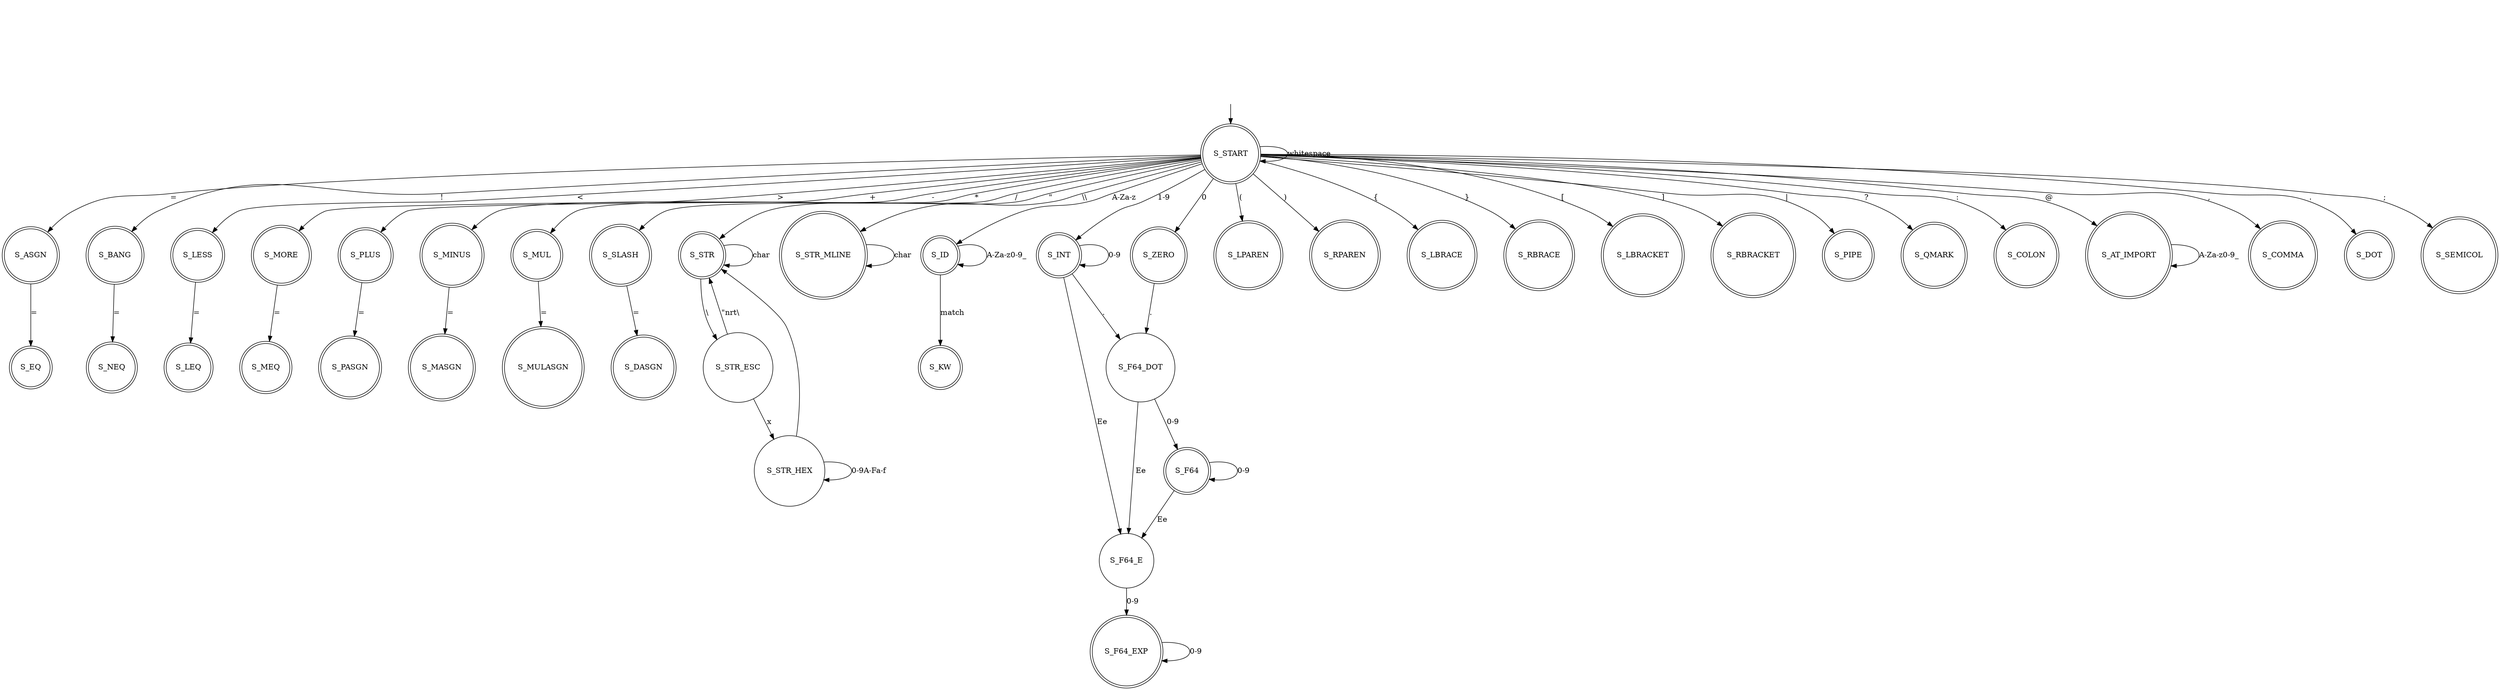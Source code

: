 digraph G {
    graph [nodesep=0.7]
    node [shape=circle]

    INVISIBLE_NODE [style=invis]
    S_START [shape="doublecircle"]
    INVISIBLE_NODE->S_START

    subgraph final_nodes{
        node [shape=doublecircle]
        S_ASGN; S_EQ; S_BANG; S_NEQ; S_LESS; S_LEQ; S_MORE; S_MEQ;
        S_PLUS; S_PASGN; S_MINUS; S_MASGN; S_MUL; S_MULASGN; S_SLASH; S_DASGN;
        S_STR; S_STR_MLINE;
        S_ID; S_KW;
        S_INT; S_F64; S_F64_EXP; S_ZERO;
        S_LPAREN; S_RPAREN; S_LBRACE; S_RBRACE; S_LBRACKET; S_RBRACKET; S_PIPE; 
        S_QMARK; S_COLON; S_AT_IMPORT; S_COMMA; S_DOT; S_SEMICOL;
    }
       
    S_START -> S_START [label="whitespace"]
    S_START -> S_SLASH [label="/"]

    S_START -> S_ASGN [label="="]
    S_ASGN -> S_EQ [label="="]

    S_START -> S_BANG [label="!"]
    S_BANG -> S_NEQ [label="="]

    S_START -> S_LESS [label="<"]
    S_LESS -> S_LEQ [label="="]

    S_START -> S_MORE [label=">"]
    S_MORE -> S_MEQ [label="="]

    S_START -> S_PLUS [label="+"]
    S_PLUS -> S_PASGN [label="="]

    S_START -> S_MINUS [label="-"]
    S_MINUS -> S_MASGN [label="="]

    S_START -> S_MUL [label="*"] 
    S_MUL -> S_MULASGN [label="="]

    S_SLASH -> S_DASGN [label="="]

    S_START -> S_STR [label="\""]
    S_STR -> S_STR [label="char"]
    S_STR -> S_STR_ESC [label="\\"]
    S_STR_ESC -> S_STR [label="\"nrt\\"]
    S_STR_ESC -> S_STR_HEX [label="x"]
    S_STR_HEX -> S_STR_HEX [label="0-9A-Fa-f"]
    S_STR_HEX -> S_STR
    S_START -> S_STR_MLINE [label="\\\\"]
    S_STR_MLINE -> S_STR_MLINE [label="char"]

    S_START -> S_ID [label="A-Za-z"]
    S_ID -> S_ID [label="A-Za-z0-9_"]
    S_ID -> S_KW [label="match"]

    S_START -> S_ZERO [label="0"]
    S_ZERO -> S_F64_DOT [label="."]
    S_START -> S_INT [label="1-9"]
    S_INT -> S_INT [label="0-9"]
    S_INT -> S_F64_DOT [label="."]
    S_F64_DOT -> S_F64 [label="0-9"]
    S_F64_DOT -> S_F64_E [label="Ee"]
    S_F64 -> S_F64 [label="0-9"]
    S_F64 -> S_F64_E [label="Ee"]
    S_F64_E -> S_F64_EXP [label="0-9"]
    S_F64_EXP -> S_F64_EXP [label="0-9"]
    S_INT -> S_F64_E [label="Ee"]

    S_START -> S_AT_IMPORT [label="@"]
    S_AT_IMPORT -> S_AT_IMPORT [label="A-Za-z0-9_"]

    S_START -> S_COMMA [label=","]
    S_START -> S_DOT [label="."]
    S_START -> S_SEMICOL [label=";"]
    S_START -> S_QMARK [label="?"]
    S_START -> S_COLON [label=":"]

    S_START -> S_PIPE [label="|"]
    S_START -> S_LPAREN [label="("]
    S_START -> S_RPAREN [label=")"]
    S_START -> S_LBRACE [label="{"]
    S_START -> S_RBRACE [label="}"]
    S_START -> S_LBRACKET [label="["]
    S_START -> S_RBRACKET [label="]"]
}